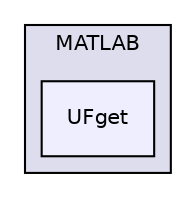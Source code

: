 digraph "libs/SuiteSparse/CXSparse/MATLAB/UFget" {
  compound=true
  node [ fontsize="10", fontname="Helvetica"];
  edge [ labelfontsize="10", labelfontname="Helvetica"];
  subgraph clusterdir_4b11ada5ffcfa4889b0ee6be3ce51f8a {
    graph [ bgcolor="#ddddee", pencolor="black", label="MATLAB" fontname="Helvetica", fontsize="10", URL="dir_4b11ada5ffcfa4889b0ee6be3ce51f8a.html"]
  dir_9dd8130559f94ad7a31716de5fbe2004 [shape=box, label="UFget", style="filled", fillcolor="#eeeeff", pencolor="black", URL="dir_9dd8130559f94ad7a31716de5fbe2004.html"];
  }
}
